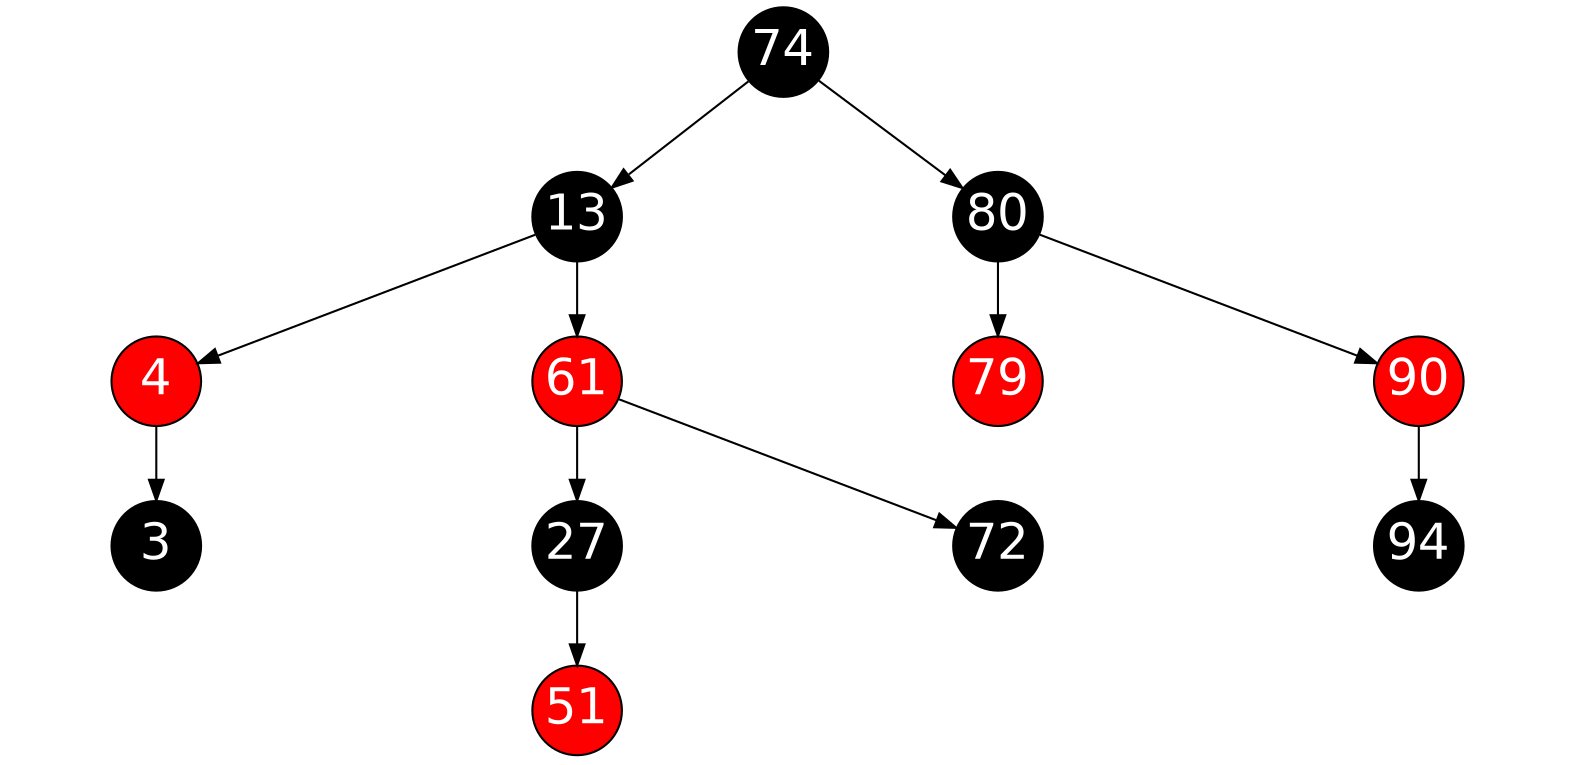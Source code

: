 digraph G {
	graph [ratio=.48];
	node [style=filled, color=black, shape=circle, width=.6 
		fontname=Helvetica, fontweight=bold, fontcolor=white, 
		fontsize=24, fixedsize=true];
	

  3, 4, 13, 27, 51, 61, 72, 79, 80, 90, 94;

  4, 51, 61, 79, 90	
	[fillcolor=red];

4 -> 3; 
13 -> 4; 
74 -> 13; 
61 -> 27; 
27 -> 51; 
13 -> 61; 
61 -> 72; 
80 -> 79; 
74 -> 80; 
80 -> 90; 
90 -> 94; 

}